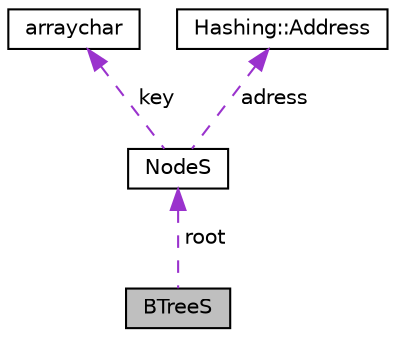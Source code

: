 digraph "BTreeS"
{
  edge [fontname="Helvetica",fontsize="10",labelfontname="Helvetica",labelfontsize="10"];
  node [fontname="Helvetica",fontsize="10",shape=record];
  Node1 [label="BTreeS",height=0.2,width=0.4,color="black", fillcolor="grey75", style="filled", fontcolor="black"];
  Node2 -> Node1 [dir="back",color="darkorchid3",fontsize="10",style="dashed",label=" root" ,fontname="Helvetica"];
  Node2 [label="NodeS",height=0.2,width=0.4,color="black", fillcolor="white", style="filled",URL="$structNodeS.html"];
  Node3 -> Node2 [dir="back",color="darkorchid3",fontsize="10",style="dashed",label=" key" ,fontname="Helvetica"];
  Node3 [label="arraychar",height=0.2,width=0.4,color="black", fillcolor="white", style="filled",URL="$structarraychar.html"];
  Node4 -> Node2 [dir="back",color="darkorchid3",fontsize="10",style="dashed",label=" adress" ,fontname="Helvetica"];
  Node4 [label="Hashing::Address",height=0.2,width=0.4,color="black", fillcolor="white", style="filled",URL="$structHashing_1_1Address.html"];
}

